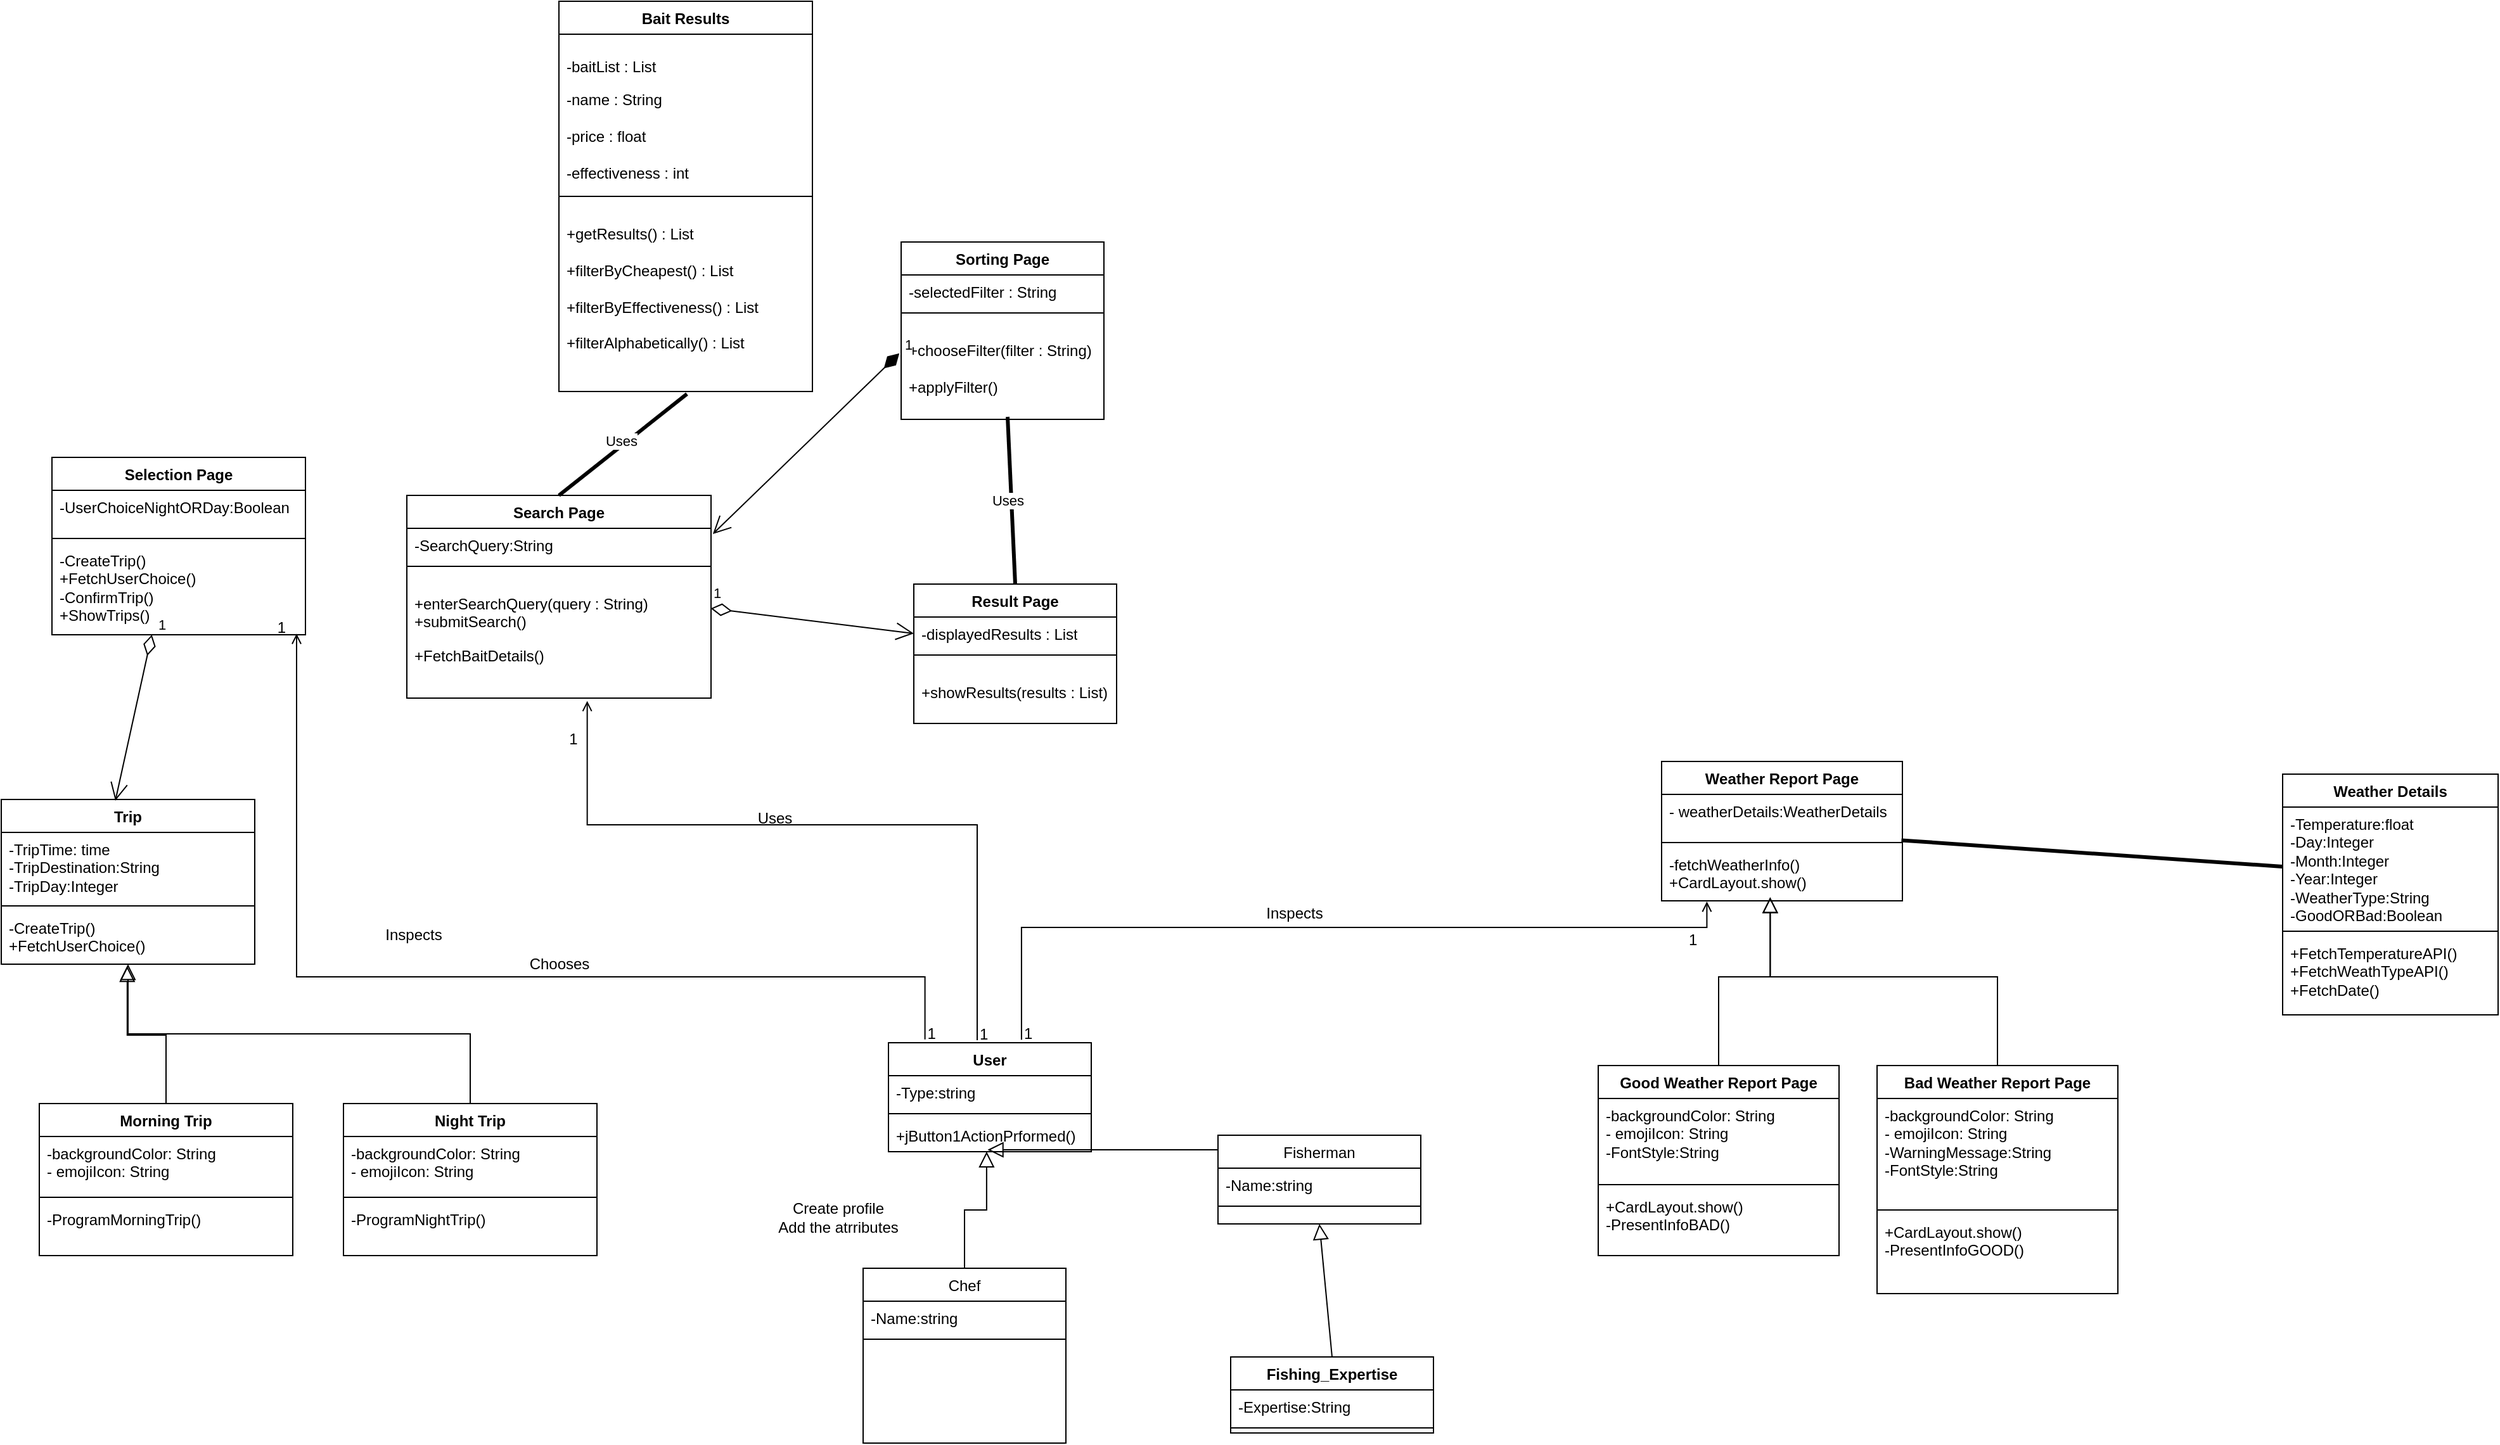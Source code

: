 <mxfile version="27.0.5">
  <diagram id="C5RBs43oDa-KdzZeNtuy" name="Page-1">
    <mxGraphModel dx="2590" dy="2142" grid="1" gridSize="10" guides="1" tooltips="1" connect="1" arrows="1" fold="1" page="1" pageScale="1" pageWidth="827" pageHeight="1169" math="0" shadow="0">
      <root>
        <mxCell id="WIyWlLk6GJQsqaUBKTNV-0" />
        <mxCell id="WIyWlLk6GJQsqaUBKTNV-1" parent="WIyWlLk6GJQsqaUBKTNV-0" />
        <mxCell id="zkfFHV4jXpPFQw0GAbJ--6" value="Chef" style="swimlane;fontStyle=0;align=center;verticalAlign=top;childLayout=stackLayout;horizontal=1;startSize=26;horizontalStack=0;resizeParent=1;resizeLast=0;collapsible=1;marginBottom=0;rounded=0;shadow=0;strokeWidth=1;" parent="WIyWlLk6GJQsqaUBKTNV-1" vertex="1">
          <mxGeometry x="80" y="720" width="160" height="138" as="geometry">
            <mxRectangle x="130" y="380" width="160" height="26" as="alternateBounds" />
          </mxGeometry>
        </mxCell>
        <mxCell id="zkfFHV4jXpPFQw0GAbJ--7" value="-Name:string" style="text;align=left;verticalAlign=top;spacingLeft=4;spacingRight=4;overflow=hidden;rotatable=0;points=[[0,0.5],[1,0.5]];portConstraint=eastwest;" parent="zkfFHV4jXpPFQw0GAbJ--6" vertex="1">
          <mxGeometry y="26" width="160" height="26" as="geometry" />
        </mxCell>
        <mxCell id="zkfFHV4jXpPFQw0GAbJ--9" value="" style="line;html=1;strokeWidth=1;align=left;verticalAlign=middle;spacingTop=-1;spacingLeft=3;spacingRight=3;rotatable=0;labelPosition=right;points=[];portConstraint=eastwest;" parent="zkfFHV4jXpPFQw0GAbJ--6" vertex="1">
          <mxGeometry y="52" width="160" height="8" as="geometry" />
        </mxCell>
        <mxCell id="zkfFHV4jXpPFQw0GAbJ--12" value="" style="endArrow=block;endSize=10;endFill=0;shadow=0;strokeWidth=1;rounded=0;curved=0;edgeStyle=elbowEdgeStyle;elbow=vertical;entryX=0.484;entryY=0.996;entryDx=0;entryDy=0;entryPerimeter=0;" parent="WIyWlLk6GJQsqaUBKTNV-1" source="zkfFHV4jXpPFQw0GAbJ--6" target="alVLBjZMII1kR8QUV2R1-3" edge="1">
          <mxGeometry width="160" relative="1" as="geometry">
            <mxPoint x="200" y="203" as="sourcePoint" />
            <mxPoint x="300" y="258" as="targetPoint" />
          </mxGeometry>
        </mxCell>
        <mxCell id="zkfFHV4jXpPFQw0GAbJ--13" value="Fisherman" style="swimlane;fontStyle=0;align=center;verticalAlign=top;childLayout=stackLayout;horizontal=1;startSize=26;horizontalStack=0;resizeParent=1;resizeLast=0;collapsible=1;marginBottom=0;rounded=0;shadow=0;strokeWidth=1;" parent="WIyWlLk6GJQsqaUBKTNV-1" vertex="1">
          <mxGeometry x="360" y="615" width="160" height="70" as="geometry">
            <mxRectangle x="340" y="380" width="170" height="26" as="alternateBounds" />
          </mxGeometry>
        </mxCell>
        <mxCell id="zkfFHV4jXpPFQw0GAbJ--14" value="-Name:string" style="text;align=left;verticalAlign=top;spacingLeft=4;spacingRight=4;overflow=hidden;rotatable=0;points=[[0,0.5],[1,0.5]];portConstraint=eastwest;" parent="zkfFHV4jXpPFQw0GAbJ--13" vertex="1">
          <mxGeometry y="26" width="160" height="26" as="geometry" />
        </mxCell>
        <mxCell id="zkfFHV4jXpPFQw0GAbJ--15" value="" style="line;html=1;strokeWidth=1;align=left;verticalAlign=middle;spacingTop=-1;spacingLeft=3;spacingRight=3;rotatable=0;labelPosition=right;points=[];portConstraint=eastwest;" parent="zkfFHV4jXpPFQw0GAbJ--13" vertex="1">
          <mxGeometry y="52" width="160" height="8" as="geometry" />
        </mxCell>
        <mxCell id="zkfFHV4jXpPFQw0GAbJ--16" value="" style="endArrow=block;endSize=10;endFill=0;shadow=0;strokeWidth=1;rounded=0;curved=0;edgeStyle=elbowEdgeStyle;elbow=vertical;entryX=0.489;entryY=0.95;entryDx=0;entryDy=0;entryPerimeter=0;" parent="WIyWlLk6GJQsqaUBKTNV-1" source="zkfFHV4jXpPFQw0GAbJ--13" target="alVLBjZMII1kR8QUV2R1-3" edge="1">
          <mxGeometry width="160" relative="1" as="geometry">
            <mxPoint x="210" y="373" as="sourcePoint" />
            <mxPoint x="300" y="258" as="targetPoint" />
          </mxGeometry>
        </mxCell>
        <mxCell id="alVLBjZMII1kR8QUV2R1-0" value="User" style="swimlane;fontStyle=1;align=center;verticalAlign=top;childLayout=stackLayout;horizontal=1;startSize=26;horizontalStack=0;resizeParent=1;resizeParentMax=0;resizeLast=0;collapsible=1;marginBottom=0;whiteSpace=wrap;html=1;" vertex="1" parent="WIyWlLk6GJQsqaUBKTNV-1">
          <mxGeometry x="100" y="542" width="160" height="86" as="geometry" />
        </mxCell>
        <mxCell id="alVLBjZMII1kR8QUV2R1-1" value="-Type:string" style="text;strokeColor=none;fillColor=none;align=left;verticalAlign=top;spacingLeft=4;spacingRight=4;overflow=hidden;rotatable=0;points=[[0,0.5],[1,0.5]];portConstraint=eastwest;whiteSpace=wrap;html=1;" vertex="1" parent="alVLBjZMII1kR8QUV2R1-0">
          <mxGeometry y="26" width="160" height="26" as="geometry" />
        </mxCell>
        <mxCell id="alVLBjZMII1kR8QUV2R1-2" value="" style="line;strokeWidth=1;fillColor=none;align=left;verticalAlign=middle;spacingTop=-1;spacingLeft=3;spacingRight=3;rotatable=0;labelPosition=right;points=[];portConstraint=eastwest;strokeColor=inherit;" vertex="1" parent="alVLBjZMII1kR8QUV2R1-0">
          <mxGeometry y="52" width="160" height="8" as="geometry" />
        </mxCell>
        <mxCell id="alVLBjZMII1kR8QUV2R1-3" value="+jButton1ActionPrformed()" style="text;strokeColor=none;fillColor=none;align=left;verticalAlign=top;spacingLeft=4;spacingRight=4;overflow=hidden;rotatable=0;points=[[0,0.5],[1,0.5]];portConstraint=eastwest;whiteSpace=wrap;html=1;" vertex="1" parent="alVLBjZMII1kR8QUV2R1-0">
          <mxGeometry y="60" width="160" height="26" as="geometry" />
        </mxCell>
        <mxCell id="alVLBjZMII1kR8QUV2R1-4" value="Create profile&lt;br&gt;Add the atrributes" style="text;html=1;align=center;verticalAlign=middle;resizable=0;points=[];autosize=1;strokeColor=none;fillColor=none;" vertex="1" parent="WIyWlLk6GJQsqaUBKTNV-1">
          <mxGeometry y="660" width="120" height="40" as="geometry" />
        </mxCell>
        <mxCell id="alVLBjZMII1kR8QUV2R1-5" value="" style="endArrow=block;endSize=10;endFill=0;shadow=0;strokeWidth=1;rounded=0;elbow=vertical;exitX=0.5;exitY=0;exitDx=0;exitDy=0;entryX=0.5;entryY=1;entryDx=0;entryDy=0;" edge="1" parent="WIyWlLk6GJQsqaUBKTNV-1" source="alVLBjZMII1kR8QUV2R1-11" target="zkfFHV4jXpPFQw0GAbJ--13">
          <mxGeometry width="160" relative="1" as="geometry">
            <mxPoint x="402.5" y="510" as="sourcePoint" />
            <mxPoint x="398" y="430" as="targetPoint" />
          </mxGeometry>
        </mxCell>
        <mxCell id="alVLBjZMII1kR8QUV2R1-11" value="Fishing_Expertise" style="swimlane;fontStyle=1;align=center;verticalAlign=top;childLayout=stackLayout;horizontal=1;startSize=26;horizontalStack=0;resizeParent=1;resizeParentMax=0;resizeLast=0;collapsible=1;marginBottom=0;whiteSpace=wrap;html=1;" vertex="1" parent="WIyWlLk6GJQsqaUBKTNV-1">
          <mxGeometry x="370" y="790" width="160" height="60" as="geometry" />
        </mxCell>
        <mxCell id="alVLBjZMII1kR8QUV2R1-12" value="-Expertise:String" style="text;strokeColor=none;fillColor=none;align=left;verticalAlign=top;spacingLeft=4;spacingRight=4;overflow=hidden;rotatable=0;points=[[0,0.5],[1,0.5]];portConstraint=eastwest;whiteSpace=wrap;html=1;" vertex="1" parent="alVLBjZMII1kR8QUV2R1-11">
          <mxGeometry y="26" width="160" height="26" as="geometry" />
        </mxCell>
        <mxCell id="alVLBjZMII1kR8QUV2R1-13" value="" style="line;strokeWidth=1;fillColor=none;align=left;verticalAlign=middle;spacingTop=-1;spacingLeft=3;spacingRight=3;rotatable=0;labelPosition=right;points=[];portConstraint=eastwest;strokeColor=inherit;" vertex="1" parent="alVLBjZMII1kR8QUV2R1-11">
          <mxGeometry y="52" width="160" height="8" as="geometry" />
        </mxCell>
        <mxCell id="alVLBjZMII1kR8QUV2R1-16" value="Weather Report Page" style="swimlane;fontStyle=1;align=center;verticalAlign=top;childLayout=stackLayout;horizontal=1;startSize=26;horizontalStack=0;resizeParent=1;resizeParentMax=0;resizeLast=0;collapsible=1;marginBottom=0;whiteSpace=wrap;html=1;" vertex="1" parent="WIyWlLk6GJQsqaUBKTNV-1">
          <mxGeometry x="710" y="320" width="190" height="110" as="geometry" />
        </mxCell>
        <mxCell id="alVLBjZMII1kR8QUV2R1-17" value="- weatherDetails:WeatherDetails" style="text;strokeColor=none;fillColor=none;align=left;verticalAlign=top;spacingLeft=4;spacingRight=4;overflow=hidden;rotatable=0;points=[[0,0.5],[1,0.5]];portConstraint=eastwest;whiteSpace=wrap;html=1;" vertex="1" parent="alVLBjZMII1kR8QUV2R1-16">
          <mxGeometry y="26" width="190" height="34" as="geometry" />
        </mxCell>
        <mxCell id="alVLBjZMII1kR8QUV2R1-18" value="" style="line;strokeWidth=1;fillColor=none;align=left;verticalAlign=middle;spacingTop=-1;spacingLeft=3;spacingRight=3;rotatable=0;labelPosition=right;points=[];portConstraint=eastwest;strokeColor=inherit;" vertex="1" parent="alVLBjZMII1kR8QUV2R1-16">
          <mxGeometry y="60" width="190" height="8" as="geometry" />
        </mxCell>
        <mxCell id="alVLBjZMII1kR8QUV2R1-19" value="-fetchWeatherInfo()&lt;br&gt;+CardLayout.show()" style="text;strokeColor=none;fillColor=none;align=left;verticalAlign=top;spacingLeft=4;spacingRight=4;overflow=hidden;rotatable=0;points=[[0,0.5],[1,0.5]];portConstraint=eastwest;whiteSpace=wrap;html=1;" vertex="1" parent="alVLBjZMII1kR8QUV2R1-16">
          <mxGeometry y="68" width="190" height="42" as="geometry" />
        </mxCell>
        <mxCell id="alVLBjZMII1kR8QUV2R1-20" value="Weather Details" style="swimlane;fontStyle=1;align=center;verticalAlign=top;childLayout=stackLayout;horizontal=1;startSize=26;horizontalStack=0;resizeParent=1;resizeParentMax=0;resizeLast=0;collapsible=1;marginBottom=0;whiteSpace=wrap;html=1;" vertex="1" parent="WIyWlLk6GJQsqaUBKTNV-1">
          <mxGeometry x="1200" y="330" width="170" height="190" as="geometry" />
        </mxCell>
        <mxCell id="alVLBjZMII1kR8QUV2R1-21" value="&lt;div&gt;-Temperature:float&lt;/div&gt;&lt;div&gt;-Day:Integer&lt;/div&gt;&lt;div&gt;-Month:Integer&lt;/div&gt;&lt;div&gt;-Year:Integer&lt;/div&gt;&lt;div&gt;-WeatherType:String&lt;br&gt;-GoodORBad:Boolean&lt;/div&gt;" style="text;strokeColor=none;fillColor=none;align=left;verticalAlign=top;spacingLeft=4;spacingRight=4;overflow=hidden;rotatable=0;points=[[0,0.5],[1,0.5]];portConstraint=eastwest;whiteSpace=wrap;html=1;" vertex="1" parent="alVLBjZMII1kR8QUV2R1-20">
          <mxGeometry y="26" width="170" height="94" as="geometry" />
        </mxCell>
        <mxCell id="alVLBjZMII1kR8QUV2R1-22" value="" style="line;strokeWidth=1;fillColor=none;align=left;verticalAlign=middle;spacingTop=-1;spacingLeft=3;spacingRight=3;rotatable=0;labelPosition=right;points=[];portConstraint=eastwest;strokeColor=inherit;" vertex="1" parent="alVLBjZMII1kR8QUV2R1-20">
          <mxGeometry y="120" width="170" height="8" as="geometry" />
        </mxCell>
        <mxCell id="alVLBjZMII1kR8QUV2R1-23" value="+FetchTemperatureAPI()&lt;br&gt;&lt;div&gt;+FetchWeathTypeAPI()&lt;/div&gt;&lt;div&gt;+FetchDate()&lt;/div&gt;" style="text;strokeColor=none;fillColor=none;align=left;verticalAlign=top;spacingLeft=4;spacingRight=4;overflow=hidden;rotatable=0;points=[[0,0.5],[1,0.5]];portConstraint=eastwest;whiteSpace=wrap;html=1;" vertex="1" parent="alVLBjZMII1kR8QUV2R1-20">
          <mxGeometry y="128" width="170" height="62" as="geometry" />
        </mxCell>
        <mxCell id="alVLBjZMII1kR8QUV2R1-26" value="" style="endArrow=none;startArrow=none;endFill=0;startFill=0;endSize=8;html=1;verticalAlign=bottom;labelBackgroundColor=none;strokeWidth=3;rounded=0;exitX=0.996;exitY=1.065;exitDx=0;exitDy=0;exitPerimeter=0;entryX=0;entryY=0.5;entryDx=0;entryDy=0;" edge="1" parent="WIyWlLk6GJQsqaUBKTNV-1" source="alVLBjZMII1kR8QUV2R1-17" target="alVLBjZMII1kR8QUV2R1-21">
          <mxGeometry width="160" relative="1" as="geometry">
            <mxPoint x="1150" y="540" as="sourcePoint" />
            <mxPoint x="1310" y="540" as="targetPoint" />
          </mxGeometry>
        </mxCell>
        <mxCell id="alVLBjZMII1kR8QUV2R1-27" value="Good Weather Report Page" style="swimlane;fontStyle=1;align=center;verticalAlign=top;childLayout=stackLayout;horizontal=1;startSize=26;horizontalStack=0;resizeParent=1;resizeParentMax=0;resizeLast=0;collapsible=1;marginBottom=0;whiteSpace=wrap;html=1;" vertex="1" parent="WIyWlLk6GJQsqaUBKTNV-1">
          <mxGeometry x="660" y="560" width="190" height="150" as="geometry" />
        </mxCell>
        <mxCell id="alVLBjZMII1kR8QUV2R1-28" value="-backgroundColor: String&lt;br&gt;- emojiIcon: String&lt;br&gt;-FontStyle:String" style="text;strokeColor=none;fillColor=none;align=left;verticalAlign=top;spacingLeft=4;spacingRight=4;overflow=hidden;rotatable=0;points=[[0,0.5],[1,0.5]];portConstraint=eastwest;whiteSpace=wrap;html=1;" vertex="1" parent="alVLBjZMII1kR8QUV2R1-27">
          <mxGeometry y="26" width="190" height="64" as="geometry" />
        </mxCell>
        <mxCell id="alVLBjZMII1kR8QUV2R1-29" value="" style="line;strokeWidth=1;fillColor=none;align=left;verticalAlign=middle;spacingTop=-1;spacingLeft=3;spacingRight=3;rotatable=0;labelPosition=right;points=[];portConstraint=eastwest;strokeColor=inherit;" vertex="1" parent="alVLBjZMII1kR8QUV2R1-27">
          <mxGeometry y="90" width="190" height="8" as="geometry" />
        </mxCell>
        <mxCell id="alVLBjZMII1kR8QUV2R1-30" value="+CardLayout.show()&lt;br&gt;-PresentInfoBAD()" style="text;strokeColor=none;fillColor=none;align=left;verticalAlign=top;spacingLeft=4;spacingRight=4;overflow=hidden;rotatable=0;points=[[0,0.5],[1,0.5]];portConstraint=eastwest;whiteSpace=wrap;html=1;" vertex="1" parent="alVLBjZMII1kR8QUV2R1-27">
          <mxGeometry y="98" width="190" height="52" as="geometry" />
        </mxCell>
        <mxCell id="alVLBjZMII1kR8QUV2R1-31" value="Bad Weather Report Page" style="swimlane;fontStyle=1;align=center;verticalAlign=top;childLayout=stackLayout;horizontal=1;startSize=26;horizontalStack=0;resizeParent=1;resizeParentMax=0;resizeLast=0;collapsible=1;marginBottom=0;whiteSpace=wrap;html=1;" vertex="1" parent="WIyWlLk6GJQsqaUBKTNV-1">
          <mxGeometry x="880" y="560" width="190" height="180" as="geometry" />
        </mxCell>
        <mxCell id="alVLBjZMII1kR8QUV2R1-32" value="-backgroundColor: String&lt;br&gt;- emojiIcon: String&lt;br&gt;-WarningMessage:String&lt;br&gt;-FontStyle:String" style="text;strokeColor=none;fillColor=none;align=left;verticalAlign=top;spacingLeft=4;spacingRight=4;overflow=hidden;rotatable=0;points=[[0,0.5],[1,0.5]];portConstraint=eastwest;whiteSpace=wrap;html=1;" vertex="1" parent="alVLBjZMII1kR8QUV2R1-31">
          <mxGeometry y="26" width="190" height="84" as="geometry" />
        </mxCell>
        <mxCell id="alVLBjZMII1kR8QUV2R1-33" value="" style="line;strokeWidth=1;fillColor=none;align=left;verticalAlign=middle;spacingTop=-1;spacingLeft=3;spacingRight=3;rotatable=0;labelPosition=right;points=[];portConstraint=eastwest;strokeColor=inherit;" vertex="1" parent="alVLBjZMII1kR8QUV2R1-31">
          <mxGeometry y="110" width="190" height="8" as="geometry" />
        </mxCell>
        <mxCell id="alVLBjZMII1kR8QUV2R1-34" value="+CardLayout.show()&lt;br&gt;-PresentInfoGOOD()" style="text;strokeColor=none;fillColor=none;align=left;verticalAlign=top;spacingLeft=4;spacingRight=4;overflow=hidden;rotatable=0;points=[[0,0.5],[1,0.5]];portConstraint=eastwest;whiteSpace=wrap;html=1;" vertex="1" parent="alVLBjZMII1kR8QUV2R1-31">
          <mxGeometry y="118" width="190" height="62" as="geometry" />
        </mxCell>
        <mxCell id="alVLBjZMII1kR8QUV2R1-36" value="" style="endArrow=block;endSize=10;endFill=0;shadow=0;strokeWidth=1;rounded=0;curved=0;edgeStyle=elbowEdgeStyle;elbow=vertical;entryX=0.451;entryY=0.933;entryDx=0;entryDy=0;entryPerimeter=0;exitX=0.5;exitY=0;exitDx=0;exitDy=0;" edge="1" parent="WIyWlLk6GJQsqaUBKTNV-1" source="alVLBjZMII1kR8QUV2R1-31" target="alVLBjZMII1kR8QUV2R1-19">
          <mxGeometry width="160" relative="1" as="geometry">
            <mxPoint x="972" y="542" as="sourcePoint" />
            <mxPoint x="810" y="500" as="targetPoint" />
            <Array as="points">
              <mxPoint x="880" y="490" />
            </Array>
          </mxGeometry>
        </mxCell>
        <mxCell id="alVLBjZMII1kR8QUV2R1-37" value="" style="endArrow=block;endSize=10;endFill=0;shadow=0;strokeWidth=1;rounded=0;curved=0;edgeStyle=elbowEdgeStyle;elbow=vertical;exitX=0.5;exitY=0;exitDx=0;exitDy=0;entryX=0.451;entryY=0.933;entryDx=0;entryDy=0;entryPerimeter=0;" edge="1" parent="WIyWlLk6GJQsqaUBKTNV-1" source="alVLBjZMII1kR8QUV2R1-27" target="alVLBjZMII1kR8QUV2R1-19">
          <mxGeometry width="160" relative="1" as="geometry">
            <mxPoint x="782" y="522" as="sourcePoint" />
            <mxPoint x="830" y="450" as="targetPoint" />
            <Array as="points">
              <mxPoint x="780" y="490" />
            </Array>
          </mxGeometry>
        </mxCell>
        <mxCell id="alVLBjZMII1kR8QUV2R1-38" value="Selection Page" style="swimlane;fontStyle=1;align=center;verticalAlign=top;childLayout=stackLayout;horizontal=1;startSize=26;horizontalStack=0;resizeParent=1;resizeParentMax=0;resizeLast=0;collapsible=1;marginBottom=0;whiteSpace=wrap;html=1;" vertex="1" parent="WIyWlLk6GJQsqaUBKTNV-1">
          <mxGeometry x="-560" y="80" width="200" height="140" as="geometry" />
        </mxCell>
        <mxCell id="alVLBjZMII1kR8QUV2R1-39" value="&lt;div&gt;-UserChoiceNightORDay:Boolean&lt;/div&gt;" style="text;strokeColor=none;fillColor=none;align=left;verticalAlign=top;spacingLeft=4;spacingRight=4;overflow=hidden;rotatable=0;points=[[0,0.5],[1,0.5]];portConstraint=eastwest;whiteSpace=wrap;html=1;" vertex="1" parent="alVLBjZMII1kR8QUV2R1-38">
          <mxGeometry y="26" width="200" height="34" as="geometry" />
        </mxCell>
        <mxCell id="alVLBjZMII1kR8QUV2R1-40" value="" style="line;strokeWidth=1;fillColor=none;align=left;verticalAlign=middle;spacingTop=-1;spacingLeft=3;spacingRight=3;rotatable=0;labelPosition=right;points=[];portConstraint=eastwest;strokeColor=inherit;" vertex="1" parent="alVLBjZMII1kR8QUV2R1-38">
          <mxGeometry y="60" width="200" height="8" as="geometry" />
        </mxCell>
        <mxCell id="alVLBjZMII1kR8QUV2R1-41" value="&lt;div&gt;-CreateTrip()&lt;/div&gt;&lt;div&gt;+FetchUserChoice()&lt;br&gt;-ConfirmTrip()&lt;/div&gt;&lt;div&gt;+ShowTrips()&lt;/div&gt;" style="text;strokeColor=none;fillColor=none;align=left;verticalAlign=top;spacingLeft=4;spacingRight=4;overflow=hidden;rotatable=0;points=[[0,0.5],[1,0.5]];portConstraint=eastwest;whiteSpace=wrap;html=1;" vertex="1" parent="alVLBjZMII1kR8QUV2R1-38">
          <mxGeometry y="68" width="200" height="72" as="geometry" />
        </mxCell>
        <mxCell id="alVLBjZMII1kR8QUV2R1-42" value="Trip" style="swimlane;fontStyle=1;align=center;verticalAlign=top;childLayout=stackLayout;horizontal=1;startSize=26;horizontalStack=0;resizeParent=1;resizeParentMax=0;resizeLast=0;collapsible=1;marginBottom=0;whiteSpace=wrap;html=1;" vertex="1" parent="WIyWlLk6GJQsqaUBKTNV-1">
          <mxGeometry x="-600" y="350" width="200" height="130" as="geometry" />
        </mxCell>
        <mxCell id="alVLBjZMII1kR8QUV2R1-43" value="-TripTime: time&lt;br&gt;-TripDestination:String&lt;br&gt;-TripDay:Integer" style="text;strokeColor=none;fillColor=none;align=left;verticalAlign=top;spacingLeft=4;spacingRight=4;overflow=hidden;rotatable=0;points=[[0,0.5],[1,0.5]];portConstraint=eastwest;whiteSpace=wrap;html=1;" vertex="1" parent="alVLBjZMII1kR8QUV2R1-42">
          <mxGeometry y="26" width="200" height="54" as="geometry" />
        </mxCell>
        <mxCell id="alVLBjZMII1kR8QUV2R1-44" value="" style="line;strokeWidth=1;fillColor=none;align=left;verticalAlign=middle;spacingTop=-1;spacingLeft=3;spacingRight=3;rotatable=0;labelPosition=right;points=[];portConstraint=eastwest;strokeColor=inherit;" vertex="1" parent="alVLBjZMII1kR8QUV2R1-42">
          <mxGeometry y="80" width="200" height="8" as="geometry" />
        </mxCell>
        <mxCell id="alVLBjZMII1kR8QUV2R1-45" value="&lt;div&gt;-CreateTrip()&lt;/div&gt;&lt;div&gt;+FetchUserChoice()&lt;br&gt;&lt;br&gt;&lt;/div&gt;" style="text;strokeColor=none;fillColor=none;align=left;verticalAlign=top;spacingLeft=4;spacingRight=4;overflow=hidden;rotatable=0;points=[[0,0.5],[1,0.5]];portConstraint=eastwest;whiteSpace=wrap;html=1;" vertex="1" parent="alVLBjZMII1kR8QUV2R1-42">
          <mxGeometry y="88" width="200" height="42" as="geometry" />
        </mxCell>
        <mxCell id="alVLBjZMII1kR8QUV2R1-46" value="Morning Trip" style="swimlane;fontStyle=1;align=center;verticalAlign=top;childLayout=stackLayout;horizontal=1;startSize=26;horizontalStack=0;resizeParent=1;resizeParentMax=0;resizeLast=0;collapsible=1;marginBottom=0;whiteSpace=wrap;html=1;" vertex="1" parent="WIyWlLk6GJQsqaUBKTNV-1">
          <mxGeometry x="-570" y="590" width="200" height="120" as="geometry" />
        </mxCell>
        <mxCell id="alVLBjZMII1kR8QUV2R1-47" value="-backgroundColor: String&lt;br&gt;- emojiIcon: String" style="text;strokeColor=none;fillColor=none;align=left;verticalAlign=top;spacingLeft=4;spacingRight=4;overflow=hidden;rotatable=0;points=[[0,0.5],[1,0.5]];portConstraint=eastwest;whiteSpace=wrap;html=1;" vertex="1" parent="alVLBjZMII1kR8QUV2R1-46">
          <mxGeometry y="26" width="200" height="44" as="geometry" />
        </mxCell>
        <mxCell id="alVLBjZMII1kR8QUV2R1-48" value="" style="line;strokeWidth=1;fillColor=none;align=left;verticalAlign=middle;spacingTop=-1;spacingLeft=3;spacingRight=3;rotatable=0;labelPosition=right;points=[];portConstraint=eastwest;strokeColor=inherit;" vertex="1" parent="alVLBjZMII1kR8QUV2R1-46">
          <mxGeometry y="70" width="200" height="8" as="geometry" />
        </mxCell>
        <mxCell id="alVLBjZMII1kR8QUV2R1-49" value="-ProgramMorningTrip()" style="text;strokeColor=none;fillColor=none;align=left;verticalAlign=top;spacingLeft=4;spacingRight=4;overflow=hidden;rotatable=0;points=[[0,0.5],[1,0.5]];portConstraint=eastwest;whiteSpace=wrap;html=1;" vertex="1" parent="alVLBjZMII1kR8QUV2R1-46">
          <mxGeometry y="78" width="200" height="42" as="geometry" />
        </mxCell>
        <mxCell id="alVLBjZMII1kR8QUV2R1-50" value="Night Trip" style="swimlane;fontStyle=1;align=center;verticalAlign=top;childLayout=stackLayout;horizontal=1;startSize=26;horizontalStack=0;resizeParent=1;resizeParentMax=0;resizeLast=0;collapsible=1;marginBottom=0;whiteSpace=wrap;html=1;" vertex="1" parent="WIyWlLk6GJQsqaUBKTNV-1">
          <mxGeometry x="-330" y="590" width="200" height="120" as="geometry" />
        </mxCell>
        <mxCell id="alVLBjZMII1kR8QUV2R1-51" value="-backgroundColor: String&lt;br&gt;- emojiIcon: String" style="text;strokeColor=none;fillColor=none;align=left;verticalAlign=top;spacingLeft=4;spacingRight=4;overflow=hidden;rotatable=0;points=[[0,0.5],[1,0.5]];portConstraint=eastwest;whiteSpace=wrap;html=1;" vertex="1" parent="alVLBjZMII1kR8QUV2R1-50">
          <mxGeometry y="26" width="200" height="44" as="geometry" />
        </mxCell>
        <mxCell id="alVLBjZMII1kR8QUV2R1-52" value="" style="line;strokeWidth=1;fillColor=none;align=left;verticalAlign=middle;spacingTop=-1;spacingLeft=3;spacingRight=3;rotatable=0;labelPosition=right;points=[];portConstraint=eastwest;strokeColor=inherit;" vertex="1" parent="alVLBjZMII1kR8QUV2R1-50">
          <mxGeometry y="70" width="200" height="8" as="geometry" />
        </mxCell>
        <mxCell id="alVLBjZMII1kR8QUV2R1-53" value="-ProgramNightTrip()" style="text;strokeColor=none;fillColor=none;align=left;verticalAlign=top;spacingLeft=4;spacingRight=4;overflow=hidden;rotatable=0;points=[[0,0.5],[1,0.5]];portConstraint=eastwest;whiteSpace=wrap;html=1;" vertex="1" parent="alVLBjZMII1kR8QUV2R1-50">
          <mxGeometry y="78" width="200" height="42" as="geometry" />
        </mxCell>
        <mxCell id="alVLBjZMII1kR8QUV2R1-54" value="" style="endArrow=block;endSize=10;endFill=0;shadow=0;strokeWidth=1;rounded=0;curved=0;edgeStyle=elbowEdgeStyle;elbow=vertical;entryX=0.5;entryY=1;entryDx=0;entryDy=0;exitX=0.5;exitY=0;exitDx=0;exitDy=0;" edge="1" parent="WIyWlLk6GJQsqaUBKTNV-1" source="alVLBjZMII1kR8QUV2R1-50" target="alVLBjZMII1kR8QUV2R1-42">
          <mxGeometry width="160" relative="1" as="geometry">
            <mxPoint x="-208" y="571" as="sourcePoint" />
            <mxPoint x="-450" y="540" as="targetPoint" />
          </mxGeometry>
        </mxCell>
        <mxCell id="alVLBjZMII1kR8QUV2R1-55" value="" style="endArrow=block;endSize=10;endFill=0;shadow=0;strokeWidth=1;rounded=0;curved=0;edgeStyle=elbowEdgeStyle;elbow=vertical;entryX=0.497;entryY=1.036;entryDx=0;entryDy=0;entryPerimeter=0;exitX=0.5;exitY=0;exitDx=0;exitDy=0;" edge="1" parent="WIyWlLk6GJQsqaUBKTNV-1" source="alVLBjZMII1kR8QUV2R1-46" target="alVLBjZMII1kR8QUV2R1-45">
          <mxGeometry width="160" relative="1" as="geometry">
            <mxPoint x="-328" y="585" as="sourcePoint" />
            <mxPoint x="-570" y="554" as="targetPoint" />
          </mxGeometry>
        </mxCell>
        <mxCell id="alVLBjZMII1kR8QUV2R1-57" value="1" style="endArrow=open;html=1;endSize=12;startArrow=diamondThin;startSize=14;startFill=0;align=left;verticalAlign=bottom;rounded=0;exitX=0.394;exitY=1;exitDx=0;exitDy=0;exitPerimeter=0;entryX=0.45;entryY=0.008;entryDx=0;entryDy=0;entryPerimeter=0;" edge="1" parent="WIyWlLk6GJQsqaUBKTNV-1" source="alVLBjZMII1kR8QUV2R1-41" target="alVLBjZMII1kR8QUV2R1-42">
          <mxGeometry x="-1" y="3" relative="1" as="geometry">
            <mxPoint x="-493" y="344.5" as="sourcePoint" />
            <mxPoint x="-333" y="344.5" as="targetPoint" />
          </mxGeometry>
        </mxCell>
        <mxCell id="alVLBjZMII1kR8QUV2R1-58" value="" style="endArrow=open;shadow=0;strokeWidth=1;rounded=0;curved=0;endFill=1;edgeStyle=elbowEdgeStyle;elbow=vertical;exitX=0.18;exitY=-0.031;exitDx=0;exitDy=0;exitPerimeter=0;entryX=0.965;entryY=0.988;entryDx=0;entryDy=0;entryPerimeter=0;" edge="1" parent="WIyWlLk6GJQsqaUBKTNV-1" source="alVLBjZMII1kR8QUV2R1-0" target="alVLBjZMII1kR8QUV2R1-41">
          <mxGeometry x="0.5" y="41" relative="1" as="geometry">
            <mxPoint x="-80" y="570" as="sourcePoint" />
            <mxPoint x="-300" y="130" as="targetPoint" />
            <mxPoint x="-40" y="32" as="offset" />
            <Array as="points">
              <mxPoint x="-120" y="490" />
            </Array>
          </mxGeometry>
        </mxCell>
        <mxCell id="alVLBjZMII1kR8QUV2R1-59" value="1" style="resizable=0;align=left;verticalAlign=bottom;labelBackgroundColor=none;fontSize=12;" connectable="0" vertex="1" parent="alVLBjZMII1kR8QUV2R1-58">
          <mxGeometry x="-1" relative="1" as="geometry">
            <mxPoint y="4" as="offset" />
          </mxGeometry>
        </mxCell>
        <mxCell id="alVLBjZMII1kR8QUV2R1-60" value="1" style="resizable=0;align=right;verticalAlign=bottom;labelBackgroundColor=none;fontSize=12;" connectable="0" vertex="1" parent="alVLBjZMII1kR8QUV2R1-58">
          <mxGeometry x="1" relative="1" as="geometry">
            <mxPoint x="-7" y="4" as="offset" />
          </mxGeometry>
        </mxCell>
        <mxCell id="alVLBjZMII1kR8QUV2R1-61" value="Chooses" style="text;html=1;resizable=0;points=[];;align=center;verticalAlign=middle;labelBackgroundColor=none;rounded=0;shadow=0;strokeWidth=1;fontSize=12;" vertex="1" connectable="0" parent="alVLBjZMII1kR8QUV2R1-58">
          <mxGeometry x="0.5" y="49" relative="1" as="geometry">
            <mxPoint x="256" y="57" as="offset" />
          </mxGeometry>
        </mxCell>
        <mxCell id="alVLBjZMII1kR8QUV2R1-63" value="" style="endArrow=open;shadow=0;strokeWidth=1;rounded=0;curved=0;endFill=1;edgeStyle=elbowEdgeStyle;elbow=vertical;exitX=0.656;exitY=-0.028;exitDx=0;exitDy=0;exitPerimeter=0;entryX=0.188;entryY=1.012;entryDx=0;entryDy=0;entryPerimeter=0;" edge="1" parent="WIyWlLk6GJQsqaUBKTNV-1" source="alVLBjZMII1kR8QUV2R1-0" target="alVLBjZMII1kR8QUV2R1-19">
          <mxGeometry x="0.5" y="41" relative="1" as="geometry">
            <mxPoint x="606" y="500" as="sourcePoint" />
            <mxPoint x="110" y="180" as="targetPoint" />
            <mxPoint x="-40" y="32" as="offset" />
            <Array as="points">
              <mxPoint x="357" y="451" />
            </Array>
          </mxGeometry>
        </mxCell>
        <mxCell id="alVLBjZMII1kR8QUV2R1-64" value="1" style="resizable=0;align=left;verticalAlign=bottom;labelBackgroundColor=none;fontSize=12;" connectable="0" vertex="1" parent="alVLBjZMII1kR8QUV2R1-63">
          <mxGeometry x="-1" relative="1" as="geometry">
            <mxPoint y="4" as="offset" />
          </mxGeometry>
        </mxCell>
        <mxCell id="alVLBjZMII1kR8QUV2R1-65" value="1" style="resizable=0;align=right;verticalAlign=bottom;labelBackgroundColor=none;fontSize=12;" connectable="0" vertex="1" parent="alVLBjZMII1kR8QUV2R1-63">
          <mxGeometry x="1" relative="1" as="geometry">
            <mxPoint x="-6" y="39" as="offset" />
          </mxGeometry>
        </mxCell>
        <mxCell id="alVLBjZMII1kR8QUV2R1-66" value="Inspects" style="text;html=1;resizable=0;points=[];;align=center;verticalAlign=middle;labelBackgroundColor=none;rounded=0;shadow=0;strokeWidth=1;fontSize=12;" vertex="1" connectable="0" parent="alVLBjZMII1kR8QUV2R1-63">
          <mxGeometry x="0.5" y="49" relative="1" as="geometry">
            <mxPoint x="-184" y="38" as="offset" />
          </mxGeometry>
        </mxCell>
        <mxCell id="alVLBjZMII1kR8QUV2R1-67" value="Search Page" style="swimlane;fontStyle=1;align=center;verticalAlign=top;childLayout=stackLayout;horizontal=1;startSize=26;horizontalStack=0;resizeParent=1;resizeParentMax=0;resizeLast=0;collapsible=1;marginBottom=0;whiteSpace=wrap;html=1;" vertex="1" parent="WIyWlLk6GJQsqaUBKTNV-1">
          <mxGeometry x="-280" y="110" width="240" height="160" as="geometry" />
        </mxCell>
        <mxCell id="alVLBjZMII1kR8QUV2R1-68" value="-SearchQuery:String" style="text;strokeColor=none;fillColor=none;align=left;verticalAlign=top;spacingLeft=4;spacingRight=4;overflow=hidden;rotatable=0;points=[[0,0.5],[1,0.5]];portConstraint=eastwest;whiteSpace=wrap;html=1;" vertex="1" parent="alVLBjZMII1kR8QUV2R1-67">
          <mxGeometry y="26" width="240" height="26" as="geometry" />
        </mxCell>
        <mxCell id="alVLBjZMII1kR8QUV2R1-69" value="" style="line;strokeWidth=1;fillColor=none;align=left;verticalAlign=middle;spacingTop=-1;spacingLeft=3;spacingRight=3;rotatable=0;labelPosition=right;points=[];portConstraint=eastwest;strokeColor=inherit;" vertex="1" parent="alVLBjZMII1kR8QUV2R1-67">
          <mxGeometry y="52" width="240" height="8" as="geometry" />
        </mxCell>
        <mxCell id="alVLBjZMII1kR8QUV2R1-70" value="&lt;p&gt;+enterSearchQuery(query : String)&lt;br&gt;+submitSearch()&lt;/p&gt;&lt;p&gt;+FetchBaitDetails()&lt;/p&gt;" style="text;strokeColor=none;fillColor=none;align=left;verticalAlign=top;spacingLeft=4;spacingRight=4;overflow=hidden;rotatable=0;points=[[0,0.5],[1,0.5]];portConstraint=eastwest;whiteSpace=wrap;html=1;" vertex="1" parent="alVLBjZMII1kR8QUV2R1-67">
          <mxGeometry y="60" width="240" height="100" as="geometry" />
        </mxCell>
        <mxCell id="alVLBjZMII1kR8QUV2R1-71" value="Bait Results" style="swimlane;fontStyle=1;align=center;verticalAlign=top;childLayout=stackLayout;horizontal=1;startSize=26;horizontalStack=0;resizeParent=1;resizeParentMax=0;resizeLast=0;collapsible=1;marginBottom=0;whiteSpace=wrap;html=1;" vertex="1" parent="WIyWlLk6GJQsqaUBKTNV-1">
          <mxGeometry x="-160" y="-280" width="200" height="308" as="geometry" />
        </mxCell>
        <mxCell id="alVLBjZMII1kR8QUV2R1-72" value="&lt;p&gt;-baitList : List&lt;/p&gt;&lt;p&gt;-name : String&lt;br&gt;&lt;br/&gt;-price : float&lt;br&gt;&lt;br/&gt;-effectiveness : int&lt;/p&gt;" style="text;strokeColor=none;fillColor=none;align=left;verticalAlign=top;spacingLeft=4;spacingRight=4;overflow=hidden;rotatable=0;points=[[0,0.5],[1,0.5]];portConstraint=eastwest;whiteSpace=wrap;html=1;" vertex="1" parent="alVLBjZMII1kR8QUV2R1-71">
          <mxGeometry y="26" width="200" height="124" as="geometry" />
        </mxCell>
        <mxCell id="alVLBjZMII1kR8QUV2R1-73" value="" style="line;strokeWidth=1;fillColor=none;align=left;verticalAlign=middle;spacingTop=-1;spacingLeft=3;spacingRight=3;rotatable=0;labelPosition=right;points=[];portConstraint=eastwest;strokeColor=inherit;" vertex="1" parent="alVLBjZMII1kR8QUV2R1-71">
          <mxGeometry y="150" width="200" height="8" as="geometry" />
        </mxCell>
        <mxCell id="alVLBjZMII1kR8QUV2R1-74" value="&lt;p&gt;+getResults() : List&lt;br&gt;&lt;br/&gt;+filterByCheapest() : List&lt;br&gt;&lt;br/&gt;+filterByEffectiveness() : List&lt;br&gt;&lt;br/&gt;+filterAlphabetically() : List&lt;/p&gt;" style="text;strokeColor=none;fillColor=none;align=left;verticalAlign=top;spacingLeft=4;spacingRight=4;overflow=hidden;rotatable=0;points=[[0,0.5],[1,0.5]];portConstraint=eastwest;whiteSpace=wrap;html=1;" vertex="1" parent="alVLBjZMII1kR8QUV2R1-71">
          <mxGeometry y="158" width="200" height="150" as="geometry" />
        </mxCell>
        <mxCell id="alVLBjZMII1kR8QUV2R1-75" value="Sorting Page" style="swimlane;fontStyle=1;align=center;verticalAlign=top;childLayout=stackLayout;horizontal=1;startSize=26;horizontalStack=0;resizeParent=1;resizeParentMax=0;resizeLast=0;collapsible=1;marginBottom=0;whiteSpace=wrap;html=1;" vertex="1" parent="WIyWlLk6GJQsqaUBKTNV-1">
          <mxGeometry x="110" y="-90" width="160" height="140" as="geometry" />
        </mxCell>
        <mxCell id="alVLBjZMII1kR8QUV2R1-76" value="-selectedFilter : String" style="text;strokeColor=none;fillColor=none;align=left;verticalAlign=top;spacingLeft=4;spacingRight=4;overflow=hidden;rotatable=0;points=[[0,0.5],[1,0.5]];portConstraint=eastwest;whiteSpace=wrap;html=1;" vertex="1" parent="alVLBjZMII1kR8QUV2R1-75">
          <mxGeometry y="26" width="160" height="26" as="geometry" />
        </mxCell>
        <mxCell id="alVLBjZMII1kR8QUV2R1-77" value="" style="line;strokeWidth=1;fillColor=none;align=left;verticalAlign=middle;spacingTop=-1;spacingLeft=3;spacingRight=3;rotatable=0;labelPosition=right;points=[];portConstraint=eastwest;strokeColor=inherit;" vertex="1" parent="alVLBjZMII1kR8QUV2R1-75">
          <mxGeometry y="52" width="160" height="8" as="geometry" />
        </mxCell>
        <mxCell id="alVLBjZMII1kR8QUV2R1-78" value="&lt;p&gt;+chooseFilter(filter : String)&lt;br&gt;&lt;br&gt;+applyFilter()&lt;/p&gt;" style="text;strokeColor=none;fillColor=none;align=left;verticalAlign=top;spacingLeft=4;spacingRight=4;overflow=hidden;rotatable=0;points=[[0,0.5],[1,0.5]];portConstraint=eastwest;whiteSpace=wrap;html=1;" vertex="1" parent="alVLBjZMII1kR8QUV2R1-75">
          <mxGeometry y="60" width="160" height="80" as="geometry" />
        </mxCell>
        <mxCell id="alVLBjZMII1kR8QUV2R1-79" value="Result Page" style="swimlane;fontStyle=1;align=center;verticalAlign=top;childLayout=stackLayout;horizontal=1;startSize=26;horizontalStack=0;resizeParent=1;resizeParentMax=0;resizeLast=0;collapsible=1;marginBottom=0;whiteSpace=wrap;html=1;" vertex="1" parent="WIyWlLk6GJQsqaUBKTNV-1">
          <mxGeometry x="120" y="180" width="160" height="110" as="geometry" />
        </mxCell>
        <mxCell id="alVLBjZMII1kR8QUV2R1-80" value="-displayedResults : List" style="text;strokeColor=none;fillColor=none;align=left;verticalAlign=top;spacingLeft=4;spacingRight=4;overflow=hidden;rotatable=0;points=[[0,0.5],[1,0.5]];portConstraint=eastwest;whiteSpace=wrap;html=1;" vertex="1" parent="alVLBjZMII1kR8QUV2R1-79">
          <mxGeometry y="26" width="160" height="26" as="geometry" />
        </mxCell>
        <mxCell id="alVLBjZMII1kR8QUV2R1-81" value="" style="line;strokeWidth=1;fillColor=none;align=left;verticalAlign=middle;spacingTop=-1;spacingLeft=3;spacingRight=3;rotatable=0;labelPosition=right;points=[];portConstraint=eastwest;strokeColor=inherit;" vertex="1" parent="alVLBjZMII1kR8QUV2R1-79">
          <mxGeometry y="52" width="160" height="8" as="geometry" />
        </mxCell>
        <mxCell id="alVLBjZMII1kR8QUV2R1-82" value="&lt;p&gt;+showResults(results : List)&lt;/p&gt;" style="text;strokeColor=none;fillColor=none;align=left;verticalAlign=top;spacingLeft=4;spacingRight=4;overflow=hidden;rotatable=0;points=[[0,0.5],[1,0.5]];portConstraint=eastwest;whiteSpace=wrap;html=1;" vertex="1" parent="alVLBjZMII1kR8QUV2R1-79">
          <mxGeometry y="60" width="160" height="50" as="geometry" />
        </mxCell>
        <mxCell id="alVLBjZMII1kR8QUV2R1-83" value="" style="endArrow=none;startArrow=none;endFill=0;startFill=0;endSize=8;html=1;verticalAlign=bottom;labelBackgroundColor=none;strokeWidth=3;rounded=0;entryX=0.5;entryY=0;entryDx=0;entryDy=0;exitX=0.525;exitY=0.975;exitDx=0;exitDy=0;exitPerimeter=0;" edge="1" parent="WIyWlLk6GJQsqaUBKTNV-1" source="alVLBjZMII1kR8QUV2R1-78" target="alVLBjZMII1kR8QUV2R1-79">
          <mxGeometry width="160" relative="1" as="geometry">
            <mxPoint x="218.92" y="100.0" as="sourcePoint" />
            <mxPoint x="141.08" y="177.95" as="targetPoint" />
          </mxGeometry>
        </mxCell>
        <mxCell id="alVLBjZMII1kR8QUV2R1-84" value="Uses" style="edgeLabel;html=1;align=center;verticalAlign=middle;resizable=0;points=[];" vertex="1" connectable="0" parent="alVLBjZMII1kR8QUV2R1-83">
          <mxGeometry x="0.003" y="-3" relative="1" as="geometry">
            <mxPoint y="-1" as="offset" />
          </mxGeometry>
        </mxCell>
        <mxCell id="alVLBjZMII1kR8QUV2R1-86" value="1" style="endArrow=open;html=1;endSize=12;startArrow=diamondThin;startSize=14;startFill=1;align=left;verticalAlign=bottom;rounded=0;entryX=1.006;entryY=0.172;entryDx=0;entryDy=0;entryPerimeter=0;exitX=-0.009;exitY=0.349;exitDx=0;exitDy=0;exitPerimeter=0;" edge="1" parent="WIyWlLk6GJQsqaUBKTNV-1" source="alVLBjZMII1kR8QUV2R1-78" target="alVLBjZMII1kR8QUV2R1-68">
          <mxGeometry x="-1" y="3" relative="1" as="geometry">
            <mxPoint x="70" y="210" as="sourcePoint" />
            <mxPoint x="480" y="40" as="targetPoint" />
          </mxGeometry>
        </mxCell>
        <mxCell id="alVLBjZMII1kR8QUV2R1-88" value="1" style="endArrow=open;html=1;endSize=12;startArrow=diamondThin;startSize=14;startFill=0;align=left;verticalAlign=bottom;rounded=0;exitX=0.999;exitY=0.292;exitDx=0;exitDy=0;exitPerimeter=0;entryX=0;entryY=0.5;entryDx=0;entryDy=0;" edge="1" parent="WIyWlLk6GJQsqaUBKTNV-1" source="alVLBjZMII1kR8QUV2R1-70" target="alVLBjZMII1kR8QUV2R1-80">
          <mxGeometry x="-1" y="3" relative="1" as="geometry">
            <mxPoint x="-20" y="200" as="sourcePoint" />
            <mxPoint x="140" y="200" as="targetPoint" />
          </mxGeometry>
        </mxCell>
        <mxCell id="alVLBjZMII1kR8QUV2R1-89" value="" style="endArrow=none;startArrow=none;endFill=0;startFill=0;endSize=8;html=1;verticalAlign=bottom;labelBackgroundColor=none;strokeWidth=3;rounded=0;entryX=0.5;entryY=0;entryDx=0;entryDy=0;exitX=0.505;exitY=1.013;exitDx=0;exitDy=0;exitPerimeter=0;" edge="1" parent="WIyWlLk6GJQsqaUBKTNV-1" source="alVLBjZMII1kR8QUV2R1-74" target="alVLBjZMII1kR8QUV2R1-67">
          <mxGeometry width="160" relative="1" as="geometry">
            <mxPoint x="-59" y="40" as="sourcePoint" />
            <mxPoint x="-137" y="118" as="targetPoint" />
          </mxGeometry>
        </mxCell>
        <mxCell id="alVLBjZMII1kR8QUV2R1-90" value="Uses" style="edgeLabel;html=1;align=center;verticalAlign=middle;resizable=0;points=[];" vertex="1" connectable="0" parent="alVLBjZMII1kR8QUV2R1-89">
          <mxGeometry x="0.003" y="-3" relative="1" as="geometry">
            <mxPoint y="-1" as="offset" />
          </mxGeometry>
        </mxCell>
        <mxCell id="alVLBjZMII1kR8QUV2R1-91" value="" style="endArrow=open;shadow=0;strokeWidth=1;rounded=0;curved=0;endFill=1;edgeStyle=elbowEdgeStyle;elbow=vertical;entryX=0.593;entryY=1.022;entryDx=0;entryDy=0;entryPerimeter=0;" edge="1" parent="WIyWlLk6GJQsqaUBKTNV-1" target="alVLBjZMII1kR8QUV2R1-70">
          <mxGeometry x="0.5" y="41" relative="1" as="geometry">
            <mxPoint x="170" y="540" as="sourcePoint" />
            <mxPoint x="530" y="350" as="targetPoint" />
            <mxPoint x="-40" y="32" as="offset" />
            <Array as="points">
              <mxPoint x="141" y="370" />
            </Array>
          </mxGeometry>
        </mxCell>
        <mxCell id="alVLBjZMII1kR8QUV2R1-92" value="1" style="resizable=0;align=left;verticalAlign=bottom;labelBackgroundColor=none;fontSize=12;" connectable="0" vertex="1" parent="alVLBjZMII1kR8QUV2R1-91">
          <mxGeometry x="-1" relative="1" as="geometry">
            <mxPoint y="4" as="offset" />
          </mxGeometry>
        </mxCell>
        <mxCell id="alVLBjZMII1kR8QUV2R1-93" value="1" style="resizable=0;align=right;verticalAlign=bottom;labelBackgroundColor=none;fontSize=12;" connectable="0" vertex="1" parent="alVLBjZMII1kR8QUV2R1-91">
          <mxGeometry x="1" relative="1" as="geometry">
            <mxPoint x="-6" y="39" as="offset" />
          </mxGeometry>
        </mxCell>
        <mxCell id="alVLBjZMII1kR8QUV2R1-94" value="Inspects" style="text;html=1;resizable=0;points=[];;align=center;verticalAlign=middle;labelBackgroundColor=none;rounded=0;shadow=0;strokeWidth=1;fontSize=12;" vertex="1" connectable="0" parent="alVLBjZMII1kR8QUV2R1-91">
          <mxGeometry x="0.5" y="49" relative="1" as="geometry">
            <mxPoint x="-184" y="38" as="offset" />
          </mxGeometry>
        </mxCell>
        <mxCell id="alVLBjZMII1kR8QUV2R1-95" value="Uses" style="text;html=1;align=center;verticalAlign=middle;resizable=0;points=[];autosize=1;strokeColor=none;fillColor=none;" vertex="1" parent="WIyWlLk6GJQsqaUBKTNV-1">
          <mxGeometry x="-15" y="350" width="50" height="30" as="geometry" />
        </mxCell>
      </root>
    </mxGraphModel>
  </diagram>
</mxfile>
